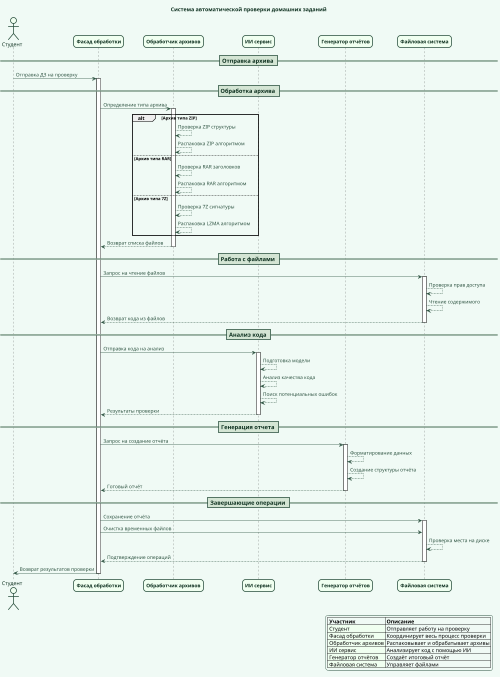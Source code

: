 @startuml

scale 500 width
skinparam BackgroundColor f0faf5
skinparam TitleFontColor  0b2e1d

'Настройки для легенды
skinparam LegendBackgroundColor f0faf5
skinparam LegendBorderColor 294f3d

'Настройки для стрелок
skinparam ArrowColor 294f3d
skinparam ArrowThickness 1
skinparam ArrowFontColor 294f3d
skinparam ArrowFontName Monospace

' Настройки заметок
skinparam NoteBackgroundColor #F0FFF0
skinparam NoteBorderColor #98FB98
skinparam NoteBorderThickness 2

' Настройки для участников
skinparam ParticipantBackgroundColor #F0FFF0
skinparam ParticipantBorderColor #294f3d
skinparam ParticipantFontColor #0b2e1d
skinparam ParticipantBorderThickness 2
skinparam ParticipantFontSize 13
skinparam ParticipantFontStyle bold
skinparam ParticipantPadding 20
skinparam ParticipantRoundCorner 15

' Настройки для акторов
skinparam ActorBackgroundColor #F0FFF0
skinparam ActorBorderColor #294f3d
skinparam ActorFontColor #0b2e1d
skinparam ActorBorderThickness 2

' Настройки для разделов (== Инициация заказа ==)
skinparam SequenceDividerBackgroundColor #d4e5d4
skinparam SequenceDividerBorderColor #294f3d
skinparam SequenceDividerBorderThickness 2
skinparam SequenceDividerFontColor #0b2e1d
skinparam SequenceDividerFontSize 15
skinparam SequenceDividerFontStyle bold


title Система автоматической проверки домашних заданий

actor User as "Студент"
participant AIProcessorFacade as "Фасад обработки"
participant ArchiveProcessor as "Обработчик архивов"
participant AIService as "ИИ сервис"
participant ReportGenerator as "Генератор отчётов"
participant FileSystem as "Файловая система"

legend right
|= Участник |= Описание |
|<#F0FFF0> Студент | Отправляет работу на проверку |
|<#F0FFF0> Фасад обработки | Координирует весь процесс проверки |
|<#F0FFF0> Обработчик архивов | Распаковывает и обрабатывает архивы |
|<#F0FFF0> ИИ сервис | Анализирует код с помощью ИИ |
|<#F0FFF0> Генератор отчётов | Создаёт итоговый отчёт |
|<#F0FFF0> Файловая система | Управляет файлами |
endlegend

== Отправка архива ==
User -> AIProcessorFacade: Отправка ДЗ на проверку
activate AIProcessorFacade

== Обработка архива ==
AIProcessorFacade -> ArchiveProcessor: Определение типа архива
activate ArchiveProcessor

alt Архив типа ZIP
    ArchiveProcessor --> ArchiveProcessor: Проверка ZIP структуры
    ArchiveProcessor --> ArchiveProcessor: Распаковка ZIP алгоритмом
else Архив типа RAR
    ArchiveProcessor --> ArchiveProcessor: Проверка RAR заголовков
    ArchiveProcessor --> ArchiveProcessor: Распаковка RAR алгоритмом
else Архив типа 7Z
    ArchiveProcessor --> ArchiveProcessor: Проверка 7Z сигнатуры
    ArchiveProcessor --> ArchiveProcessor: Распаковка LZMA алгоритмом
end

ArchiveProcessor --> AIProcessorFacade: Возврат списка файлов
deactivate ArchiveProcessor

== Работа с файлами ==
AIProcessorFacade -> FileSystem: Запрос на чтение файлов
activate FileSystem
FileSystem --> FileSystem: Проверка прав доступа
FileSystem --> FileSystem: Чтение содержимого
FileSystem --> AIProcessorFacade: Возврат кода из файлов
deactivate FileSystem

== Анализ кода ==
AIProcessorFacade -> AIService: Отправка кода на анализ
activate AIService
AIService --> AIService: Подготовка модели
AIService --> AIService: Анализ качества кода
AIService --> AIService: Поиск потенциальных ошибок
AIService --> AIProcessorFacade: Результаты проверки
deactivate AIService

== Генерация отчета ==
AIProcessorFacade -> ReportGenerator: Запрос на создание отчёта
activate ReportGenerator
ReportGenerator --> ReportGenerator: Форматирование данных
ReportGenerator --> ReportGenerator: Создание структуры отчёта
ReportGenerator --> AIProcessorFacade: Готовый отчёт
deactivate ReportGenerator

== Завершающие операции ==
AIProcessorFacade -> FileSystem: Сохранение отчёта
activate FileSystem
AIProcessorFacade -> FileSystem: Очистка временных файлов
FileSystem --> FileSystem: Проверка места на диске
FileSystem --> AIProcessorFacade: Подтверждение операций
deactivate FileSystem

AIProcessorFacade -> User: Возврат результатов проверки
deactivate AIProcessorFacade

@enduml
